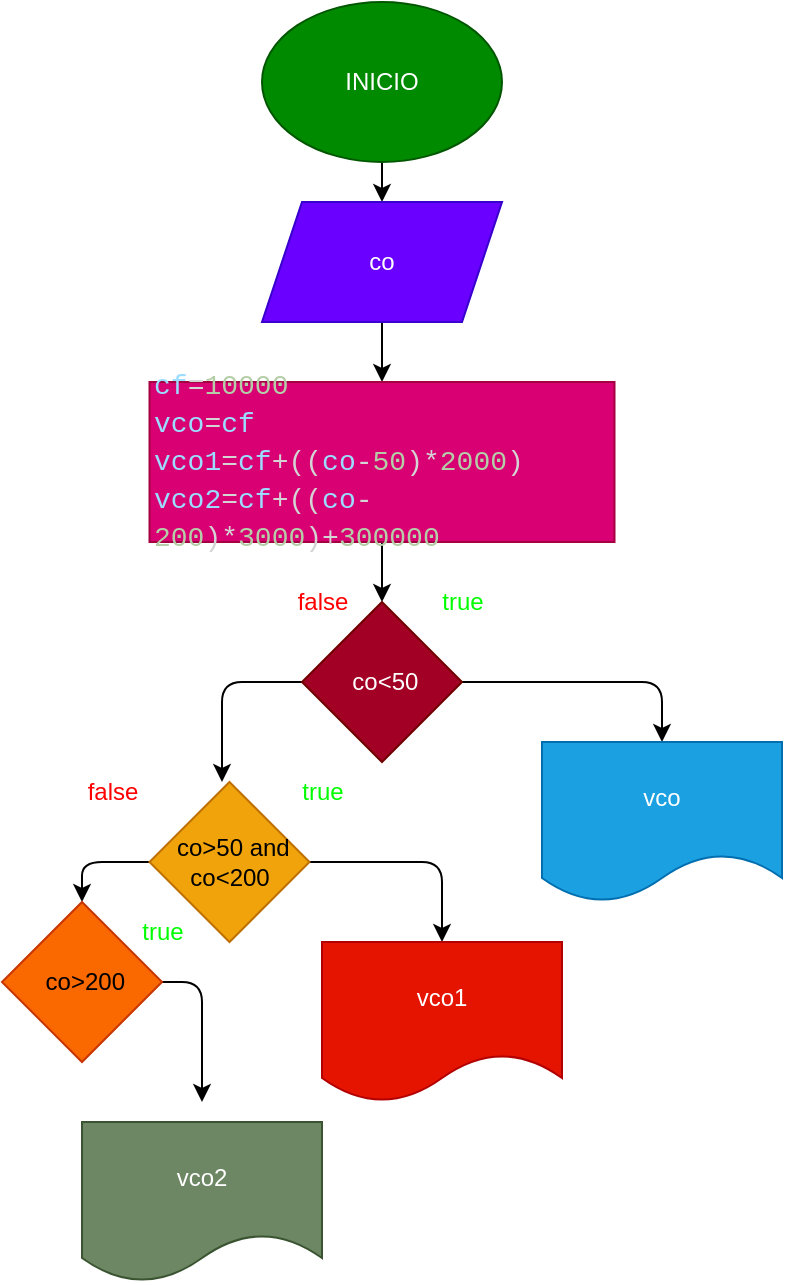 <mxfile>
    <diagram id="bNt_rtY3qY7iT7Jzd-9t" name="Página-1">
        <mxGraphModel dx="490" dy="518" grid="1" gridSize="10" guides="1" tooltips="1" connect="1" arrows="1" fold="1" page="1" pageScale="1" pageWidth="827" pageHeight="1169" math="0" shadow="0">
            <root>
                <mxCell id="0"/>
                <mxCell id="1" parent="0"/>
                <mxCell id="4" value="" style="edgeStyle=none;html=1;" edge="1" parent="1" source="2" target="3">
                    <mxGeometry relative="1" as="geometry"/>
                </mxCell>
                <mxCell id="2" value="INICIO" style="ellipse;whiteSpace=wrap;html=1;fillColor=#008a00;fontColor=#ffffff;strokeColor=#005700;" vertex="1" parent="1">
                    <mxGeometry x="190" y="70" width="120" height="80" as="geometry"/>
                </mxCell>
                <mxCell id="6" value="" style="edgeStyle=none;html=1;" edge="1" parent="1" source="3" target="5">
                    <mxGeometry relative="1" as="geometry"/>
                </mxCell>
                <mxCell id="3" value="co" style="shape=parallelogram;perimeter=parallelogramPerimeter;whiteSpace=wrap;html=1;fixedSize=1;fillColor=#6a00ff;fontColor=#ffffff;strokeColor=#3700CC;" vertex="1" parent="1">
                    <mxGeometry x="190" y="170" width="120" height="60" as="geometry"/>
                </mxCell>
                <mxCell id="8" value="" style="edgeStyle=none;html=1;" edge="1" parent="1" source="5" target="7">
                    <mxGeometry relative="1" as="geometry"/>
                </mxCell>
                <mxCell id="5" value="&lt;div style=&quot;color: rgb(212, 212, 212); font-family: Consolas, &amp;quot;Courier New&amp;quot;, monospace; font-size: 14px; line-height: 19px;&quot;&gt;&lt;div style=&quot;text-align: justify;&quot;&gt;&lt;span style=&quot;color: rgb(156, 220, 254);&quot;&gt;cf&lt;/span&gt;=&lt;span style=&quot;color: rgb(181, 206, 168);&quot;&gt;10000&lt;/span&gt;&lt;/div&gt;&lt;div style=&quot;text-align: justify;&quot;&gt;&lt;span style=&quot;color: #9cdcfe;&quot;&gt;vco&lt;/span&gt;=&lt;span style=&quot;color: #9cdcfe;&quot;&gt;cf&lt;/span&gt;&lt;/div&gt;&lt;div style=&quot;text-align: justify;&quot;&gt;&lt;span style=&quot;color: #9cdcfe;&quot;&gt;vco1&lt;/span&gt;=&lt;span style=&quot;color: #9cdcfe;&quot;&gt;cf&lt;/span&gt;+((&lt;span style=&quot;color: #9cdcfe;&quot;&gt;co&lt;/span&gt;-&lt;span style=&quot;color: #b5cea8;&quot;&gt;50&lt;/span&gt;)*&lt;span style=&quot;color: #b5cea8;&quot;&gt;2000&lt;/span&gt;)&lt;/div&gt;&lt;div style=&quot;text-align: justify;&quot;&gt;&lt;span style=&quot;color: rgb(156, 220, 254);&quot;&gt;vco2&lt;/span&gt;=&lt;span style=&quot;color: rgb(156, 220, 254);&quot;&gt;cf&lt;/span&gt;+((&lt;span style=&quot;color: rgb(156, 220, 254);&quot;&gt;co&lt;/span&gt;-&lt;span style=&quot;color: rgb(181, 206, 168);&quot;&gt;200&lt;/span&gt;)*&lt;span style=&quot;color: rgb(181, 206, 168);&quot;&gt;3000&lt;/span&gt;)+&lt;span style=&quot;color: rgb(181, 206, 168);&quot;&gt;300000&lt;/span&gt;&lt;/div&gt;&lt;/div&gt;" style="whiteSpace=wrap;html=1;align=left;fillColor=#d80073;fontColor=#ffffff;strokeColor=#A50040;" vertex="1" parent="1">
                    <mxGeometry x="133.75" y="260" width="232.5" height="80" as="geometry"/>
                </mxCell>
                <mxCell id="10" value="" style="edgeStyle=none;html=1;" edge="1" parent="1" source="7" target="9">
                    <mxGeometry relative="1" as="geometry">
                        <Array as="points">
                            <mxPoint x="390" y="410"/>
                        </Array>
                    </mxGeometry>
                </mxCell>
                <mxCell id="13" style="edgeStyle=none;html=1;" edge="1" parent="1" source="7">
                    <mxGeometry relative="1" as="geometry">
                        <mxPoint x="170" y="460" as="targetPoint"/>
                        <Array as="points">
                            <mxPoint x="170" y="410"/>
                        </Array>
                    </mxGeometry>
                </mxCell>
                <mxCell id="7" value="&amp;nbsp;co&amp;lt;50" style="rhombus;whiteSpace=wrap;html=1;align=center;fillColor=#a20025;fontColor=#ffffff;strokeColor=#6F0000;" vertex="1" parent="1">
                    <mxGeometry x="210" y="370" width="80" height="80" as="geometry"/>
                </mxCell>
                <mxCell id="9" value="vco" style="shape=document;whiteSpace=wrap;html=1;boundedLbl=1;fillColor=#1ba1e2;fontColor=#ffffff;strokeColor=#006EAF;" vertex="1" parent="1">
                    <mxGeometry x="330" y="440" width="120" height="80" as="geometry"/>
                </mxCell>
                <mxCell id="18" style="edgeStyle=none;html=1;entryX=0.5;entryY=0;entryDx=0;entryDy=0;" edge="1" parent="1" source="11" target="17">
                    <mxGeometry relative="1" as="geometry">
                        <Array as="points">
                            <mxPoint x="280" y="500"/>
                        </Array>
                    </mxGeometry>
                </mxCell>
                <mxCell id="21" style="edgeStyle=none;html=1;entryX=0.5;entryY=0;entryDx=0;entryDy=0;" edge="1" parent="1" source="11" target="19">
                    <mxGeometry relative="1" as="geometry">
                        <Array as="points">
                            <mxPoint x="100" y="500"/>
                        </Array>
                    </mxGeometry>
                </mxCell>
                <mxCell id="11" value="&amp;nbsp;co&amp;gt;50 and co&amp;lt;200" style="rhombus;whiteSpace=wrap;html=1;align=center;fillColor=#f0a30a;fontColor=#000000;strokeColor=#BD7000;" vertex="1" parent="1">
                    <mxGeometry x="133.75" y="460" width="80" height="80" as="geometry"/>
                </mxCell>
                <mxCell id="16" value="vco2" style="shape=document;whiteSpace=wrap;html=1;boundedLbl=1;fillColor=#6d8764;fontColor=#ffffff;strokeColor=#3A5431;" vertex="1" parent="1">
                    <mxGeometry x="100" y="630" width="120" height="80" as="geometry"/>
                </mxCell>
                <mxCell id="17" value="vco1" style="shape=document;whiteSpace=wrap;html=1;boundedLbl=1;fillColor=#e51400;fontColor=#ffffff;strokeColor=#B20000;" vertex="1" parent="1">
                    <mxGeometry x="220" y="540" width="120" height="80" as="geometry"/>
                </mxCell>
                <mxCell id="20" style="edgeStyle=none;html=1;" edge="1" parent="1" source="19">
                    <mxGeometry relative="1" as="geometry">
                        <mxPoint x="160" y="620" as="targetPoint"/>
                        <Array as="points">
                            <mxPoint x="160" y="560"/>
                        </Array>
                    </mxGeometry>
                </mxCell>
                <mxCell id="19" value="&amp;nbsp;co&amp;gt;200" style="rhombus;whiteSpace=wrap;html=1;align=center;fillColor=#fa6800;fontColor=#000000;strokeColor=#C73500;" vertex="1" parent="1">
                    <mxGeometry x="60" y="520" width="80" height="80" as="geometry"/>
                </mxCell>
                <mxCell id="22" value="&lt;font color=&quot;#00ff00&quot;&gt;true&lt;/font&gt;" style="text;html=1;align=center;verticalAlign=middle;resizable=0;points=[];autosize=1;strokeColor=none;fillColor=none;" vertex="1" parent="1">
                    <mxGeometry x="270" y="355" width="40" height="30" as="geometry"/>
                </mxCell>
                <mxCell id="23" value="&lt;span style=&quot;color: rgb(255, 0, 0);&quot;&gt;false&lt;/span&gt;" style="text;html=1;align=center;verticalAlign=middle;resizable=0;points=[];autosize=1;strokeColor=none;fillColor=none;" vertex="1" parent="1">
                    <mxGeometry x="195" y="355" width="50" height="30" as="geometry"/>
                </mxCell>
                <mxCell id="24" value="&lt;span style=&quot;color: rgb(255, 0, 0);&quot;&gt;false&lt;/span&gt;" style="text;html=1;align=center;verticalAlign=middle;resizable=0;points=[];autosize=1;strokeColor=none;fillColor=none;" vertex="1" parent="1">
                    <mxGeometry x="90" y="450" width="50" height="30" as="geometry"/>
                </mxCell>
                <mxCell id="27" value="&lt;font color=&quot;#00ff00&quot;&gt;true&lt;/font&gt;" style="text;html=1;align=center;verticalAlign=middle;resizable=0;points=[];autosize=1;strokeColor=none;fillColor=none;" vertex="1" parent="1">
                    <mxGeometry x="200" y="450" width="40" height="30" as="geometry"/>
                </mxCell>
                <mxCell id="28" value="&lt;font color=&quot;#00ff00&quot;&gt;true&lt;/font&gt;" style="text;html=1;align=center;verticalAlign=middle;resizable=0;points=[];autosize=1;strokeColor=none;fillColor=none;" vertex="1" parent="1">
                    <mxGeometry x="120" y="520" width="40" height="30" as="geometry"/>
                </mxCell>
            </root>
        </mxGraphModel>
    </diagram>
</mxfile>